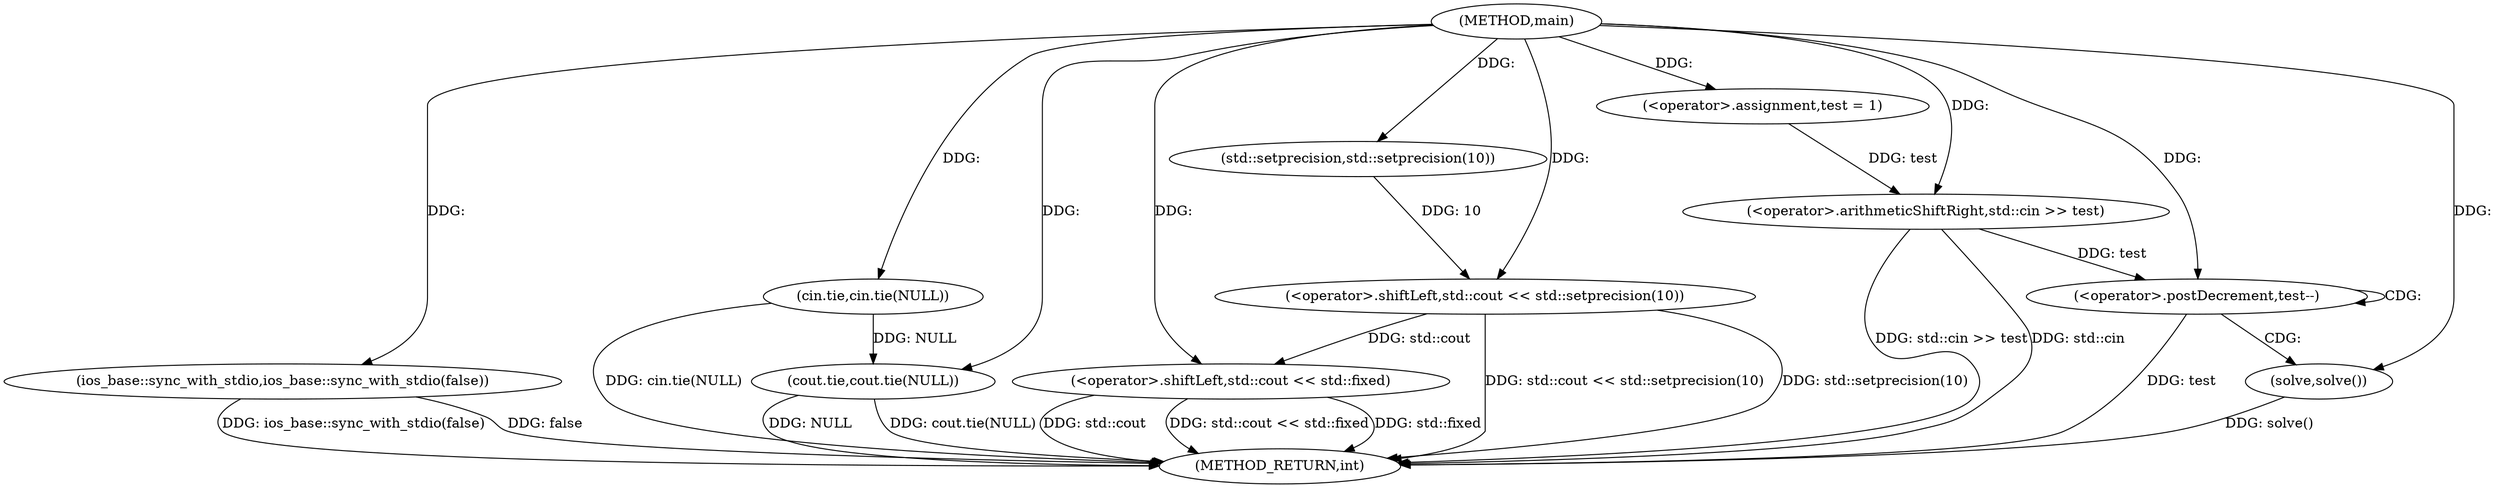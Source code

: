 digraph "main" {  
"1000165" [label = "(METHOD,main)" ]
"1000192" [label = "(METHOD_RETURN,int)" ]
"1000167" [label = "(ios_base::sync_with_stdio,ios_base::sync_with_stdio(false))" ]
"1000169" [label = "(<operator>.shiftLeft,std::cout << std::setprecision(10))" ]
"1000173" [label = "(<operator>.shiftLeft,std::cout << std::fixed)" ]
"1000176" [label = "(cin.tie,cin.tie(NULL))" ]
"1000178" [label = "(cout.tie,cout.tie(NULL))" ]
"1000181" [label = "(<operator>.assignment,test = 1)" ]
"1000184" [label = "(<operator>.arithmeticShiftRight,std::cin >> test)" ]
"1000188" [label = "(<operator>.postDecrement,test--)" ]
"1000171" [label = "(std::setprecision,std::setprecision(10))" ]
"1000191" [label = "(solve,solve())" ]
  "1000167" -> "1000192"  [ label = "DDG: ios_base::sync_with_stdio(false)"] 
  "1000169" -> "1000192"  [ label = "DDG: std::setprecision(10)"] 
  "1000169" -> "1000192"  [ label = "DDG: std::cout << std::setprecision(10)"] 
  "1000173" -> "1000192"  [ label = "DDG: std::cout"] 
  "1000173" -> "1000192"  [ label = "DDG: std::cout << std::fixed"] 
  "1000176" -> "1000192"  [ label = "DDG: cin.tie(NULL)"] 
  "1000178" -> "1000192"  [ label = "DDG: NULL"] 
  "1000178" -> "1000192"  [ label = "DDG: cout.tie(NULL)"] 
  "1000184" -> "1000192"  [ label = "DDG: std::cin >> test"] 
  "1000188" -> "1000192"  [ label = "DDG: test"] 
  "1000191" -> "1000192"  [ label = "DDG: solve()"] 
  "1000184" -> "1000192"  [ label = "DDG: std::cin"] 
  "1000167" -> "1000192"  [ label = "DDG: false"] 
  "1000173" -> "1000192"  [ label = "DDG: std::fixed"] 
  "1000165" -> "1000181"  [ label = "DDG: "] 
  "1000165" -> "1000167"  [ label = "DDG: "] 
  "1000165" -> "1000169"  [ label = "DDG: "] 
  "1000171" -> "1000169"  [ label = "DDG: 10"] 
  "1000169" -> "1000173"  [ label = "DDG: std::cout"] 
  "1000165" -> "1000173"  [ label = "DDG: "] 
  "1000165" -> "1000176"  [ label = "DDG: "] 
  "1000176" -> "1000178"  [ label = "DDG: NULL"] 
  "1000165" -> "1000178"  [ label = "DDG: "] 
  "1000165" -> "1000184"  [ label = "DDG: "] 
  "1000181" -> "1000184"  [ label = "DDG: test"] 
  "1000165" -> "1000171"  [ label = "DDG: "] 
  "1000184" -> "1000188"  [ label = "DDG: test"] 
  "1000165" -> "1000188"  [ label = "DDG: "] 
  "1000165" -> "1000191"  [ label = "DDG: "] 
  "1000188" -> "1000188"  [ label = "CDG: "] 
  "1000188" -> "1000191"  [ label = "CDG: "] 
}
